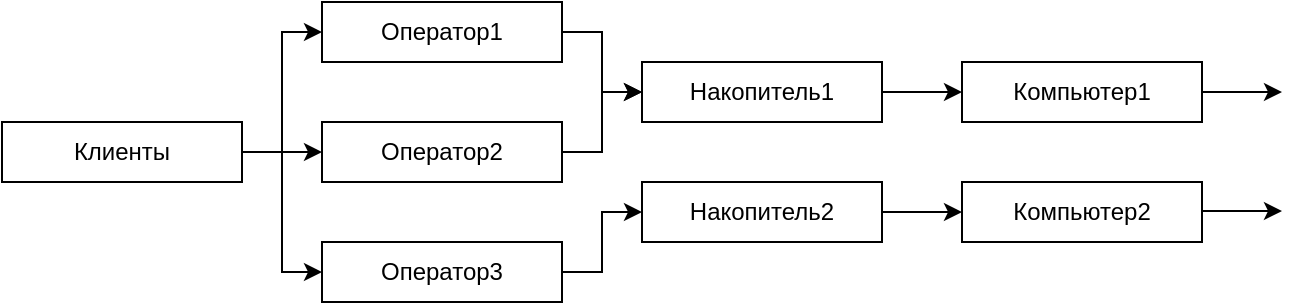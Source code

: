 <mxfile version="20.6.0" type="device" pages="2"><diagram id="v1vi6YD9XE0wPo9byLhe" name="Структурная схема"><mxGraphModel dx="882" dy="620" grid="1" gridSize="10" guides="1" tooltips="1" connect="1" arrows="1" fold="1" page="1" pageScale="1" pageWidth="827" pageHeight="1169" math="0" shadow="0"><root><mxCell id="0"/><mxCell id="1" parent="0"/><mxCell id="oPbl5bRdrnPdJGt1vju5-9" style="edgeStyle=orthogonalEdgeStyle;rounded=0;orthogonalLoop=1;jettySize=auto;html=1;exitX=1;exitY=0.5;exitDx=0;exitDy=0;entryX=0;entryY=0.5;entryDx=0;entryDy=0;" edge="1" parent="1" source="oPbl5bRdrnPdJGt1vju5-1" target="oPbl5bRdrnPdJGt1vju5-2"><mxGeometry relative="1" as="geometry"/></mxCell><mxCell id="oPbl5bRdrnPdJGt1vju5-10" style="edgeStyle=orthogonalEdgeStyle;rounded=0;orthogonalLoop=1;jettySize=auto;html=1;exitX=1;exitY=0.5;exitDx=0;exitDy=0;entryX=0;entryY=0.5;entryDx=0;entryDy=0;" edge="1" parent="1" source="oPbl5bRdrnPdJGt1vju5-1" target="oPbl5bRdrnPdJGt1vju5-3"><mxGeometry relative="1" as="geometry"/></mxCell><mxCell id="oPbl5bRdrnPdJGt1vju5-11" style="edgeStyle=orthogonalEdgeStyle;rounded=0;orthogonalLoop=1;jettySize=auto;html=1;exitX=1;exitY=0.5;exitDx=0;exitDy=0;entryX=0;entryY=0.5;entryDx=0;entryDy=0;" edge="1" parent="1" source="oPbl5bRdrnPdJGt1vju5-1" target="oPbl5bRdrnPdJGt1vju5-4"><mxGeometry relative="1" as="geometry"/></mxCell><mxCell id="oPbl5bRdrnPdJGt1vju5-1" value="Клиенты" style="rounded=0;whiteSpace=wrap;html=1;" vertex="1" parent="1"><mxGeometry x="100" y="160" width="120" height="30" as="geometry"/></mxCell><mxCell id="oPbl5bRdrnPdJGt1vju5-13" style="edgeStyle=orthogonalEdgeStyle;rounded=0;orthogonalLoop=1;jettySize=auto;html=1;exitX=1;exitY=0.5;exitDx=0;exitDy=0;entryX=0;entryY=0.5;entryDx=0;entryDy=0;" edge="1" parent="1" source="oPbl5bRdrnPdJGt1vju5-2" target="oPbl5bRdrnPdJGt1vju5-5"><mxGeometry relative="1" as="geometry"/></mxCell><mxCell id="oPbl5bRdrnPdJGt1vju5-2" value="Оператор2" style="rounded=0;whiteSpace=wrap;html=1;" vertex="1" parent="1"><mxGeometry x="260" y="160" width="120" height="30" as="geometry"/></mxCell><mxCell id="oPbl5bRdrnPdJGt1vju5-12" style="edgeStyle=orthogonalEdgeStyle;rounded=0;orthogonalLoop=1;jettySize=auto;html=1;exitX=1;exitY=0.5;exitDx=0;exitDy=0;entryX=0;entryY=0.5;entryDx=0;entryDy=0;" edge="1" parent="1" source="oPbl5bRdrnPdJGt1vju5-3" target="oPbl5bRdrnPdJGt1vju5-5"><mxGeometry relative="1" as="geometry"/></mxCell><mxCell id="oPbl5bRdrnPdJGt1vju5-3" value="Оператор1" style="rounded=0;whiteSpace=wrap;html=1;" vertex="1" parent="1"><mxGeometry x="260" y="100" width="120" height="30" as="geometry"/></mxCell><mxCell id="oPbl5bRdrnPdJGt1vju5-14" style="edgeStyle=orthogonalEdgeStyle;rounded=0;orthogonalLoop=1;jettySize=auto;html=1;exitX=1;exitY=0.5;exitDx=0;exitDy=0;entryX=0;entryY=0.5;entryDx=0;entryDy=0;" edge="1" parent="1" source="oPbl5bRdrnPdJGt1vju5-4" target="oPbl5bRdrnPdJGt1vju5-6"><mxGeometry relative="1" as="geometry"/></mxCell><mxCell id="oPbl5bRdrnPdJGt1vju5-4" value="Оператор3" style="rounded=0;whiteSpace=wrap;html=1;" vertex="1" parent="1"><mxGeometry x="260" y="220" width="120" height="30" as="geometry"/></mxCell><mxCell id="oPbl5bRdrnPdJGt1vju5-16" style="edgeStyle=orthogonalEdgeStyle;rounded=0;orthogonalLoop=1;jettySize=auto;html=1;exitX=1;exitY=0.5;exitDx=0;exitDy=0;entryX=0;entryY=0.5;entryDx=0;entryDy=0;" edge="1" parent="1" source="oPbl5bRdrnPdJGt1vju5-5" target="oPbl5bRdrnPdJGt1vju5-7"><mxGeometry relative="1" as="geometry"/></mxCell><mxCell id="oPbl5bRdrnPdJGt1vju5-5" value="Накопитель1" style="rounded=0;whiteSpace=wrap;html=1;" vertex="1" parent="1"><mxGeometry x="420" y="130" width="120" height="30" as="geometry"/></mxCell><mxCell id="oPbl5bRdrnPdJGt1vju5-15" style="edgeStyle=orthogonalEdgeStyle;rounded=0;orthogonalLoop=1;jettySize=auto;html=1;exitX=1;exitY=0.5;exitDx=0;exitDy=0;entryX=0;entryY=0.5;entryDx=0;entryDy=0;" edge="1" parent="1" source="oPbl5bRdrnPdJGt1vju5-6" target="oPbl5bRdrnPdJGt1vju5-8"><mxGeometry relative="1" as="geometry"/></mxCell><mxCell id="oPbl5bRdrnPdJGt1vju5-6" value="Накопитель2" style="rounded=0;whiteSpace=wrap;html=1;" vertex="1" parent="1"><mxGeometry x="420" y="190" width="120" height="30" as="geometry"/></mxCell><mxCell id="oPbl5bRdrnPdJGt1vju5-7" value="Компьютер1" style="rounded=0;whiteSpace=wrap;html=1;" vertex="1" parent="1"><mxGeometry x="580" y="130" width="120" height="30" as="geometry"/></mxCell><mxCell id="oPbl5bRdrnPdJGt1vju5-8" value="Компьютер2" style="rounded=0;whiteSpace=wrap;html=1;" vertex="1" parent="1"><mxGeometry x="580" y="190" width="120" height="30" as="geometry"/></mxCell><mxCell id="oPbl5bRdrnPdJGt1vju5-21" value="" style="endArrow=classic;html=1;rounded=0;exitX=1;exitY=0.5;exitDx=0;exitDy=0;" edge="1" parent="1" source="oPbl5bRdrnPdJGt1vju5-7"><mxGeometry width="50" height="50" relative="1" as="geometry"><mxPoint x="390" y="360" as="sourcePoint"/><mxPoint x="740" y="145" as="targetPoint"/></mxGeometry></mxCell><mxCell id="oPbl5bRdrnPdJGt1vju5-22" value="" style="endArrow=classic;html=1;rounded=0;exitX=1;exitY=0.5;exitDx=0;exitDy=0;" edge="1" parent="1"><mxGeometry width="50" height="50" relative="1" as="geometry"><mxPoint x="700" y="204.5" as="sourcePoint"/><mxPoint x="740" y="204.5" as="targetPoint"/></mxGeometry></mxCell></root></mxGraphModel></diagram><diagram id="rFS530WLPS0N7vP4LbmA" name="СМО"><mxGraphModel dx="735" dy="517" grid="1" gridSize="10" guides="1" tooltips="1" connect="1" arrows="1" fold="1" page="1" pageScale="1" pageWidth="827" pageHeight="1169" math="0" shadow="0"><root><mxCell id="0"/><mxCell id="1" parent="0"/><mxCell id="B7ZoG9ArHWW4dzQY5tz9-69" style="edgeStyle=orthogonalEdgeStyle;rounded=0;orthogonalLoop=1;jettySize=auto;html=1;exitX=1;exitY=0.5;exitDx=0;exitDy=0;entryX=0;entryY=0.5;entryDx=0;entryDy=0;endArrow=classic;endFill=1;" edge="1" parent="1" source="B7ZoG9ArHWW4dzQY5tz9-19" target="B7ZoG9ArHWW4dzQY5tz9-31"><mxGeometry relative="1" as="geometry"/></mxCell><mxCell id="B7ZoG9ArHWW4dzQY5tz9-19" value="Г&amp;nbsp;" style="triangle;whiteSpace=wrap;html=1;align=center;" vertex="1" parent="1"><mxGeometry x="180" y="160" width="50" height="60" as="geometry"/></mxCell><mxCell id="B7ZoG9ArHWW4dzQY5tz9-72" style="edgeStyle=orthogonalEdgeStyle;rounded=0;orthogonalLoop=1;jettySize=auto;html=1;exitX=0.5;exitY=1;exitDx=0;exitDy=0;entryX=0.5;entryY=0;entryDx=0;entryDy=0;endArrow=classic;endFill=1;dashed=1;" edge="1" parent="1" source="B7ZoG9ArHWW4dzQY5tz9-20" target="B7ZoG9ArHWW4dzQY5tz9-34"><mxGeometry relative="1" as="geometry"/></mxCell><mxCell id="YL6wRBtn2UUcqzNbUoFJ-14" style="edgeStyle=orthogonalEdgeStyle;rounded=0;orthogonalLoop=1;jettySize=auto;html=1;exitX=1;exitY=0.5;exitDx=0;exitDy=0;entryX=0;entryY=0.5;entryDx=0;entryDy=0;endArrow=classic;endFill=1;" edge="1" parent="1" source="B7ZoG9ArHWW4dzQY5tz9-20" target="YL6wRBtn2UUcqzNbUoFJ-5"><mxGeometry relative="1" as="geometry"/></mxCell><mxCell id="B7ZoG9ArHWW4dzQY5tz9-20" value="К2" style="ellipse;whiteSpace=wrap;html=1;aspect=fixed;" vertex="1" parent="1"><mxGeometry x="310" y="295" width="60" height="60" as="geometry"/></mxCell><mxCell id="B7ZoG9ArHWW4dzQY5tz9-73" style="edgeStyle=orthogonalEdgeStyle;rounded=0;orthogonalLoop=1;jettySize=auto;html=1;exitX=0.5;exitY=1;exitDx=0;exitDy=0;dashed=1;endArrow=classic;endFill=1;" edge="1" parent="1" source="B7ZoG9ArHWW4dzQY5tz9-31" target="B7ZoG9ArHWW4dzQY5tz9-20"><mxGeometry relative="1" as="geometry"/></mxCell><mxCell id="YL6wRBtn2UUcqzNbUoFJ-15" style="edgeStyle=orthogonalEdgeStyle;rounded=0;orthogonalLoop=1;jettySize=auto;html=1;exitX=1;exitY=0.5;exitDx=0;exitDy=0;entryX=0;entryY=0.5;entryDx=0;entryDy=0;endArrow=classic;endFill=1;" edge="1" parent="1" source="B7ZoG9ArHWW4dzQY5tz9-31" target="YL6wRBtn2UUcqzNbUoFJ-5"><mxGeometry relative="1" as="geometry"/></mxCell><mxCell id="B7ZoG9ArHWW4dzQY5tz9-31" value="К1" style="ellipse;whiteSpace=wrap;html=1;aspect=fixed;" vertex="1" parent="1"><mxGeometry x="310" y="160" width="60" height="60" as="geometry"/></mxCell><mxCell id="B7ZoG9ArHWW4dzQY5tz9-51" style="edgeStyle=orthogonalEdgeStyle;rounded=0;orthogonalLoop=1;jettySize=auto;html=1;exitX=1;exitY=0.5;exitDx=0;exitDy=0;entryX=0;entryY=0.5;entryDx=0;entryDy=0;endArrow=classic;endFill=1;" edge="1" parent="1" source="B7ZoG9ArHWW4dzQY5tz9-34" target="B7ZoG9ArHWW4dzQY5tz9-36"><mxGeometry relative="1" as="geometry"/></mxCell><mxCell id="B7ZoG9ArHWW4dzQY5tz9-34" value="К3" style="ellipse;whiteSpace=wrap;html=1;aspect=fixed;" vertex="1" parent="1"><mxGeometry x="310" y="440" width="60" height="60" as="geometry"/></mxCell><mxCell id="B7ZoG9ArHWW4dzQY5tz9-35" value="" style="rounded=0;whiteSpace=wrap;html=1;" vertex="1" parent="1"><mxGeometry x="420" y="455" width="150" height="30" as="geometry"/></mxCell><mxCell id="B7ZoG9ArHWW4dzQY5tz9-36" value="" style="rounded=0;whiteSpace=wrap;html=1;" vertex="1" parent="1"><mxGeometry x="420" y="455" width="30" height="30" as="geometry"/></mxCell><mxCell id="B7ZoG9ArHWW4dzQY5tz9-37" value="" style="rounded=0;whiteSpace=wrap;html=1;" vertex="1" parent="1"><mxGeometry x="450" y="455" width="30" height="30" as="geometry"/></mxCell><mxCell id="B7ZoG9ArHWW4dzQY5tz9-38" value="" style="rounded=0;whiteSpace=wrap;html=1;" vertex="1" parent="1"><mxGeometry x="480" y="455" width="30" height="30" as="geometry"/></mxCell><mxCell id="B7ZoG9ArHWW4dzQY5tz9-39" value="К5" style="ellipse;whiteSpace=wrap;html=1;aspect=fixed;" vertex="1" parent="1"><mxGeometry x="620" y="440" width="60" height="60" as="geometry"/></mxCell><mxCell id="B7ZoG9ArHWW4dzQY5tz9-49" value="" style="endArrow=classic;html=1;rounded=0;" edge="1" parent="1"><mxGeometry width="50" height="50" relative="1" as="geometry"><mxPoint x="680" y="469.5" as="sourcePoint"/><mxPoint x="730" y="470" as="targetPoint"/></mxGeometry></mxCell><mxCell id="B7ZoG9ArHWW4dzQY5tz9-53" value="Н2" style="text;html=1;strokeColor=none;fillColor=none;align=center;verticalAlign=middle;whiteSpace=wrap;rounded=0;" vertex="1" parent="1"><mxGeometry x="465" y="420" width="60" height="30" as="geometry"/></mxCell><mxCell id="B7ZoG9ArHWW4dzQY5tz9-62" value="Отказ" style="text;html=1;strokeColor=none;fillColor=none;align=center;verticalAlign=middle;whiteSpace=wrap;rounded=0;" vertex="1" parent="1"><mxGeometry x="280" y="370" width="60" height="30" as="geometry"/></mxCell><mxCell id="B7ZoG9ArHWW4dzQY5tz9-84" value="Отказ" style="text;html=1;strokeColor=none;fillColor=none;align=center;verticalAlign=middle;whiteSpace=wrap;rounded=0;" vertex="1" parent="1"><mxGeometry x="280" y="240" width="60" height="30" as="geometry"/></mxCell><mxCell id="B7ZoG9ArHWW4dzQY5tz9-85" value="" style="endArrow=classic;dashed=1;html=1;rounded=0;exitX=0.5;exitY=1;exitDx=0;exitDy=0;endFill=1;" edge="1" parent="1" source="B7ZoG9ArHWW4dzQY5tz9-34"><mxGeometry width="50" height="50" relative="1" as="geometry"><mxPoint x="360" y="440" as="sourcePoint"/><mxPoint x="270" y="540" as="targetPoint"/><Array as="points"><mxPoint x="340" y="540"/></Array></mxGeometry></mxCell><mxCell id="B7ZoG9ArHWW4dzQY5tz9-86" value="Отказ" style="text;html=1;strokeColor=none;fillColor=none;align=center;verticalAlign=middle;whiteSpace=wrap;rounded=0;" vertex="1" parent="1"><mxGeometry x="280" y="500" width="60" height="30" as="geometry"/></mxCell><mxCell id="YL6wRBtn2UUcqzNbUoFJ-1" value="" style="rounded=0;whiteSpace=wrap;html=1;" vertex="1" parent="1"><mxGeometry x="510" y="455" width="30" height="30" as="geometry"/></mxCell><mxCell id="YL6wRBtn2UUcqzNbUoFJ-2" value="..." style="text;html=1;strokeColor=none;fillColor=none;align=center;verticalAlign=middle;whiteSpace=wrap;rounded=0;" vertex="1" parent="1"><mxGeometry x="480" y="455" width="30" height="30" as="geometry"/></mxCell><mxCell id="YL6wRBtn2UUcqzNbUoFJ-3" value="" style="endArrow=classic;html=1;rounded=0;" edge="1" parent="1"><mxGeometry width="50" height="50" relative="1" as="geometry"><mxPoint x="570" y="469.71" as="sourcePoint"/><mxPoint x="620" y="470.21" as="targetPoint"/></mxGeometry></mxCell><mxCell id="YL6wRBtn2UUcqzNbUoFJ-4" value="" style="rounded=0;whiteSpace=wrap;html=1;" vertex="1" parent="1"><mxGeometry x="420" y="245" width="150" height="30" as="geometry"/></mxCell><mxCell id="YL6wRBtn2UUcqzNbUoFJ-5" value="" style="rounded=0;whiteSpace=wrap;html=1;" vertex="1" parent="1"><mxGeometry x="420" y="245" width="30" height="30" as="geometry"/></mxCell><mxCell id="YL6wRBtn2UUcqzNbUoFJ-6" value="" style="rounded=0;whiteSpace=wrap;html=1;" vertex="1" parent="1"><mxGeometry x="450" y="245" width="30" height="30" as="geometry"/></mxCell><mxCell id="YL6wRBtn2UUcqzNbUoFJ-7" value="" style="rounded=0;whiteSpace=wrap;html=1;" vertex="1" parent="1"><mxGeometry x="480" y="245" width="30" height="30" as="geometry"/></mxCell><mxCell id="YL6wRBtn2UUcqzNbUoFJ-8" value="К4" style="ellipse;whiteSpace=wrap;html=1;aspect=fixed;" vertex="1" parent="1"><mxGeometry x="620" y="230" width="60" height="60" as="geometry"/></mxCell><mxCell id="YL6wRBtn2UUcqzNbUoFJ-9" value="" style="endArrow=classic;html=1;rounded=0;" edge="1" parent="1"><mxGeometry width="50" height="50" relative="1" as="geometry"><mxPoint x="680" y="249.5" as="sourcePoint"/><mxPoint x="730" y="250" as="targetPoint"/></mxGeometry></mxCell><mxCell id="YL6wRBtn2UUcqzNbUoFJ-10" value="Н1" style="text;html=1;strokeColor=none;fillColor=none;align=center;verticalAlign=middle;whiteSpace=wrap;rounded=0;" vertex="1" parent="1"><mxGeometry x="465" y="210" width="60" height="30" as="geometry"/></mxCell><mxCell id="YL6wRBtn2UUcqzNbUoFJ-11" value="" style="rounded=0;whiteSpace=wrap;html=1;" vertex="1" parent="1"><mxGeometry x="510" y="245" width="30" height="30" as="geometry"/></mxCell><mxCell id="YL6wRBtn2UUcqzNbUoFJ-12" value="..." style="text;html=1;strokeColor=none;fillColor=none;align=center;verticalAlign=middle;whiteSpace=wrap;rounded=0;" vertex="1" parent="1"><mxGeometry x="480" y="245" width="30" height="30" as="geometry"/></mxCell><mxCell id="YL6wRBtn2UUcqzNbUoFJ-13" value="" style="endArrow=classic;html=1;rounded=0;" edge="1" parent="1"><mxGeometry width="50" height="50" relative="1" as="geometry"><mxPoint x="570" y="259.71" as="sourcePoint"/><mxPoint x="620" y="260.21" as="targetPoint"/></mxGeometry></mxCell></root></mxGraphModel></diagram></mxfile>